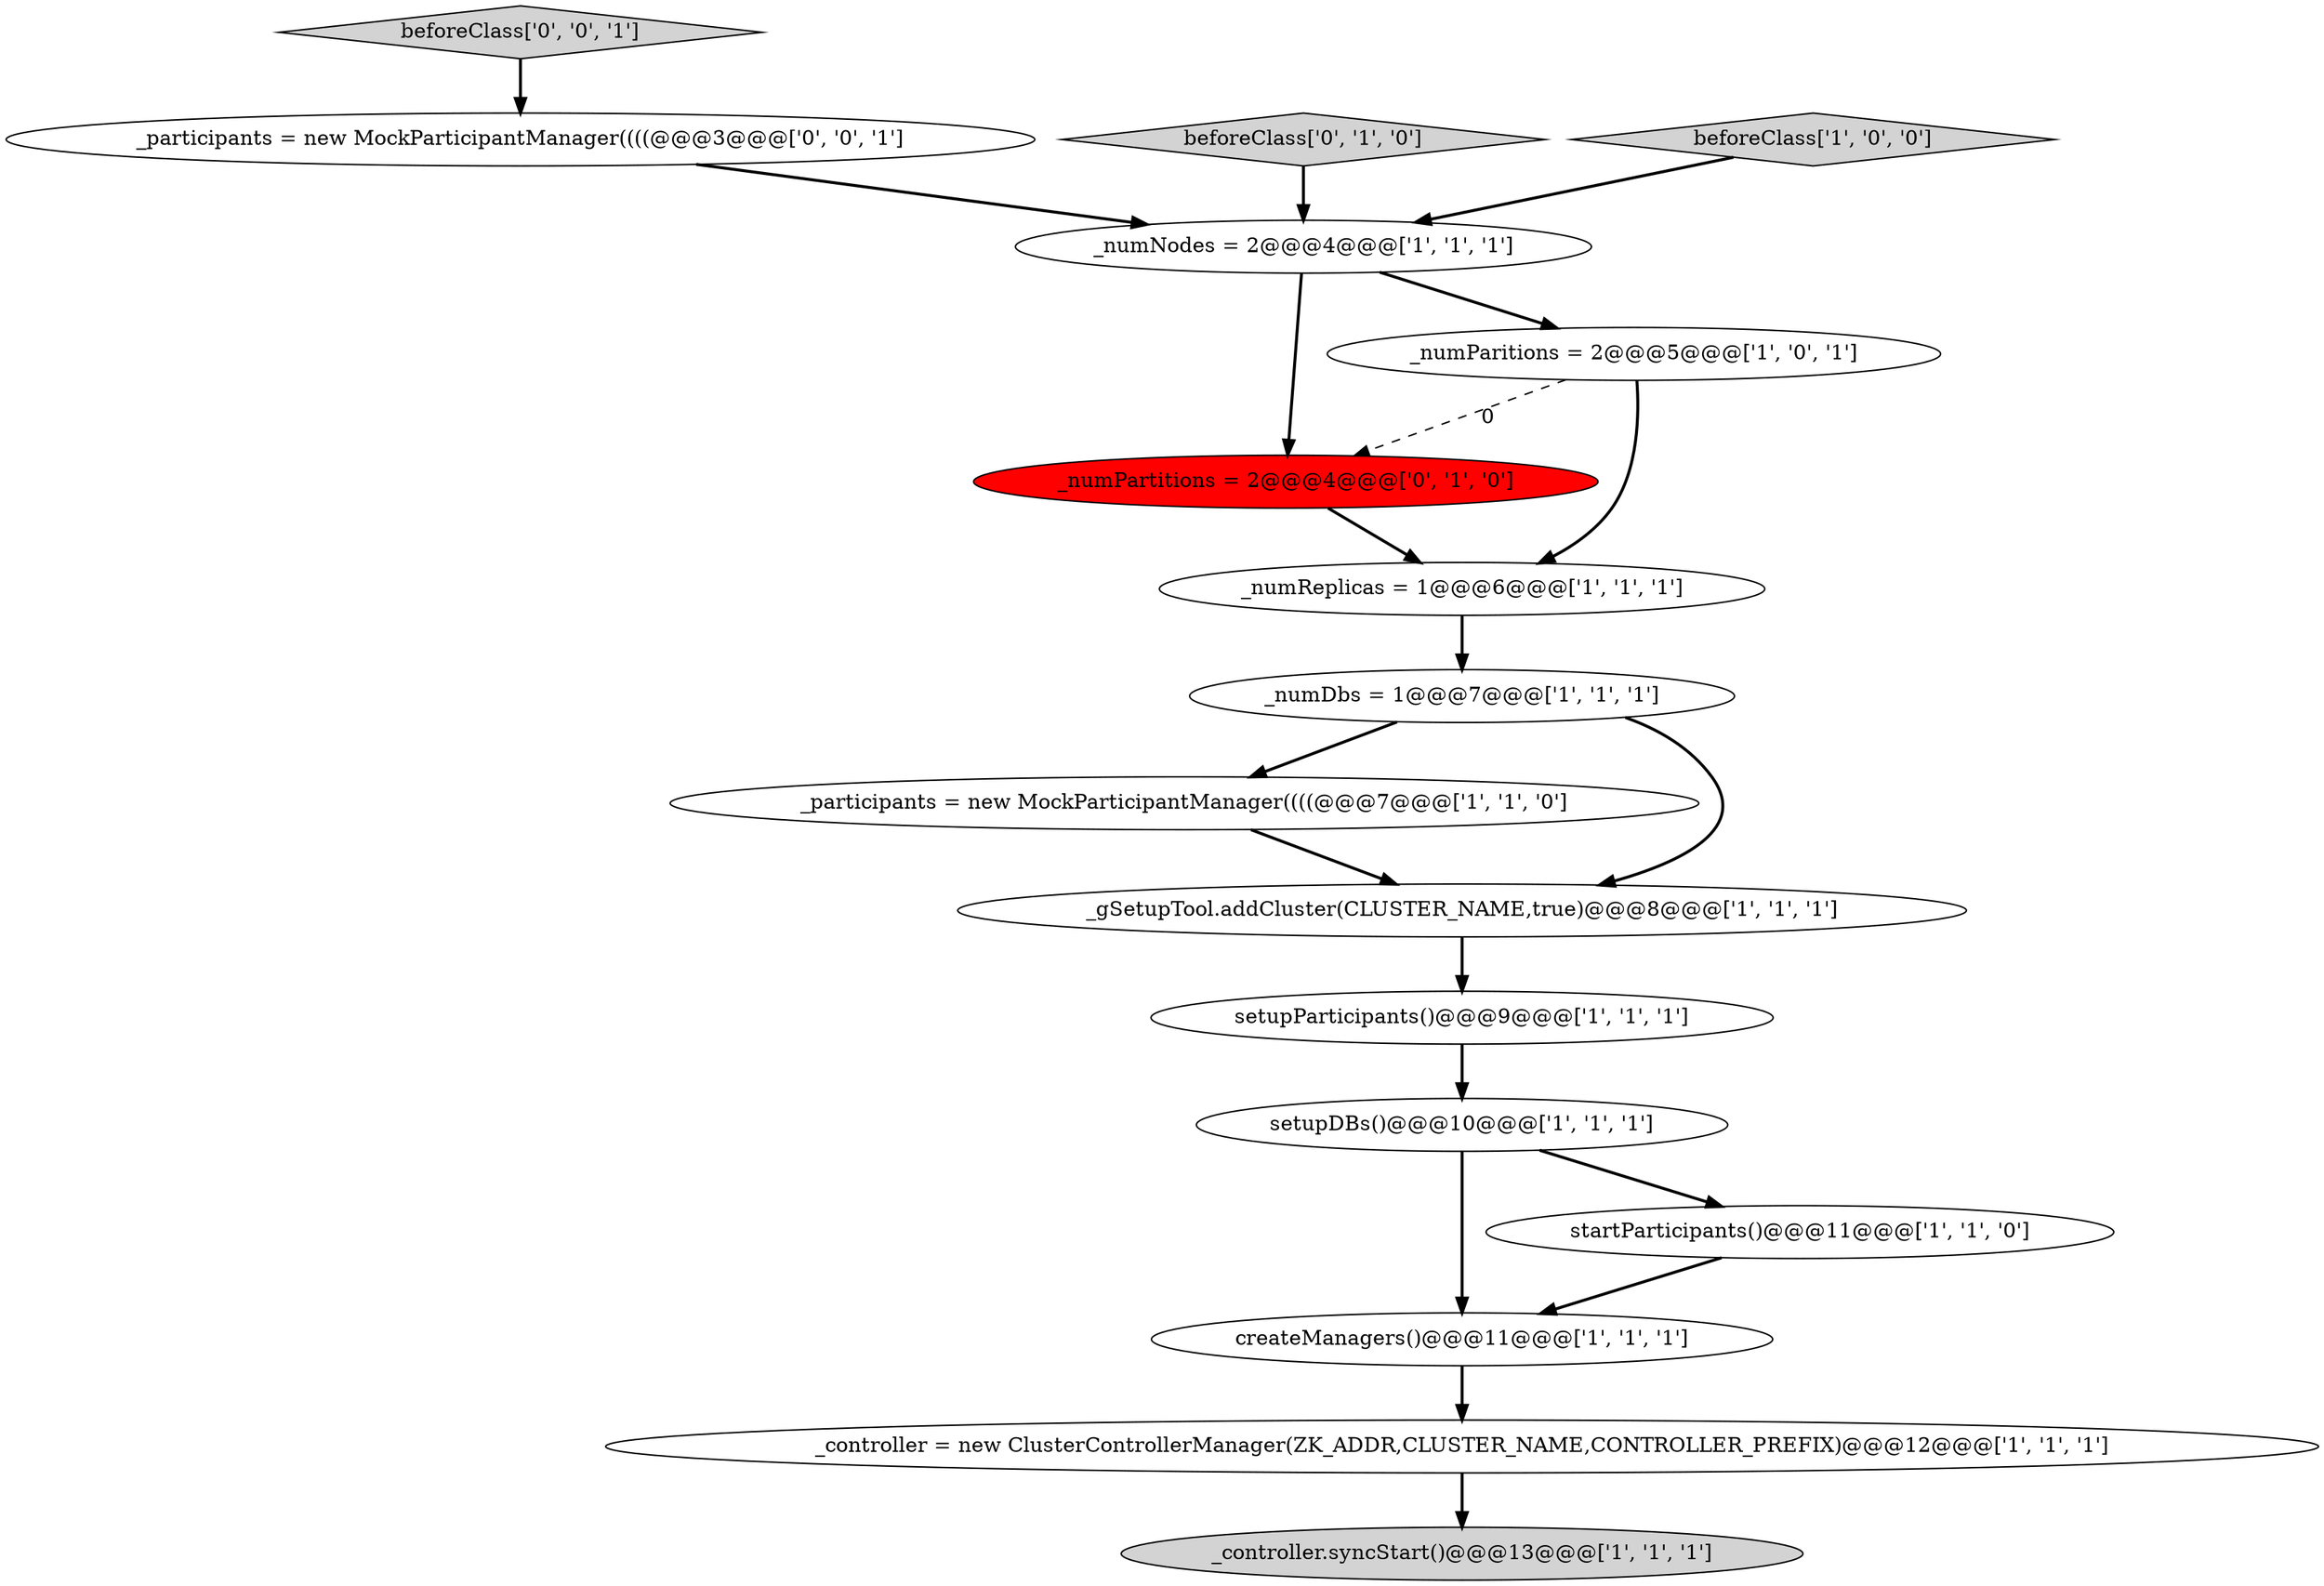 digraph {
13 [style = filled, label = "_numPartitions = 2@@@4@@@['0', '1', '0']", fillcolor = red, shape = ellipse image = "AAA1AAABBB2BBB"];
3 [style = filled, label = "_numDbs = 1@@@7@@@['1', '1', '1']", fillcolor = white, shape = ellipse image = "AAA0AAABBB1BBB"];
6 [style = filled, label = "createManagers()@@@11@@@['1', '1', '1']", fillcolor = white, shape = ellipse image = "AAA0AAABBB1BBB"];
10 [style = filled, label = "_controller.syncStart()@@@13@@@['1', '1', '1']", fillcolor = lightgray, shape = ellipse image = "AAA0AAABBB1BBB"];
2 [style = filled, label = "_numParitions = 2@@@5@@@['1', '0', '1']", fillcolor = white, shape = ellipse image = "AAA0AAABBB1BBB"];
1 [style = filled, label = "startParticipants()@@@11@@@['1', '1', '0']", fillcolor = white, shape = ellipse image = "AAA0AAABBB1BBB"];
9 [style = filled, label = "_numReplicas = 1@@@6@@@['1', '1', '1']", fillcolor = white, shape = ellipse image = "AAA0AAABBB1BBB"];
12 [style = filled, label = "_numNodes = 2@@@4@@@['1', '1', '1']", fillcolor = white, shape = ellipse image = "AAA0AAABBB1BBB"];
16 [style = filled, label = "_participants = new MockParticipantManager((((@@@3@@@['0', '0', '1']", fillcolor = white, shape = ellipse image = "AAA0AAABBB3BBB"];
15 [style = filled, label = "beforeClass['0', '0', '1']", fillcolor = lightgray, shape = diamond image = "AAA0AAABBB3BBB"];
5 [style = filled, label = "_participants = new MockParticipantManager((((@@@7@@@['1', '1', '0']", fillcolor = white, shape = ellipse image = "AAA0AAABBB1BBB"];
8 [style = filled, label = "_gSetupTool.addCluster(CLUSTER_NAME,true)@@@8@@@['1', '1', '1']", fillcolor = white, shape = ellipse image = "AAA0AAABBB1BBB"];
14 [style = filled, label = "beforeClass['0', '1', '0']", fillcolor = lightgray, shape = diamond image = "AAA0AAABBB2BBB"];
7 [style = filled, label = "setupParticipants()@@@9@@@['1', '1', '1']", fillcolor = white, shape = ellipse image = "AAA0AAABBB1BBB"];
4 [style = filled, label = "setupDBs()@@@10@@@['1', '1', '1']", fillcolor = white, shape = ellipse image = "AAA0AAABBB1BBB"];
11 [style = filled, label = "_controller = new ClusterControllerManager(ZK_ADDR,CLUSTER_NAME,CONTROLLER_PREFIX)@@@12@@@['1', '1', '1']", fillcolor = white, shape = ellipse image = "AAA0AAABBB1BBB"];
0 [style = filled, label = "beforeClass['1', '0', '0']", fillcolor = lightgray, shape = diamond image = "AAA0AAABBB1BBB"];
9->3 [style = bold, label=""];
12->13 [style = bold, label=""];
5->8 [style = bold, label=""];
12->2 [style = bold, label=""];
3->5 [style = bold, label=""];
4->1 [style = bold, label=""];
1->6 [style = bold, label=""];
13->9 [style = bold, label=""];
0->12 [style = bold, label=""];
2->9 [style = bold, label=""];
7->4 [style = bold, label=""];
15->16 [style = bold, label=""];
11->10 [style = bold, label=""];
16->12 [style = bold, label=""];
4->6 [style = bold, label=""];
3->8 [style = bold, label=""];
6->11 [style = bold, label=""];
14->12 [style = bold, label=""];
2->13 [style = dashed, label="0"];
8->7 [style = bold, label=""];
}

